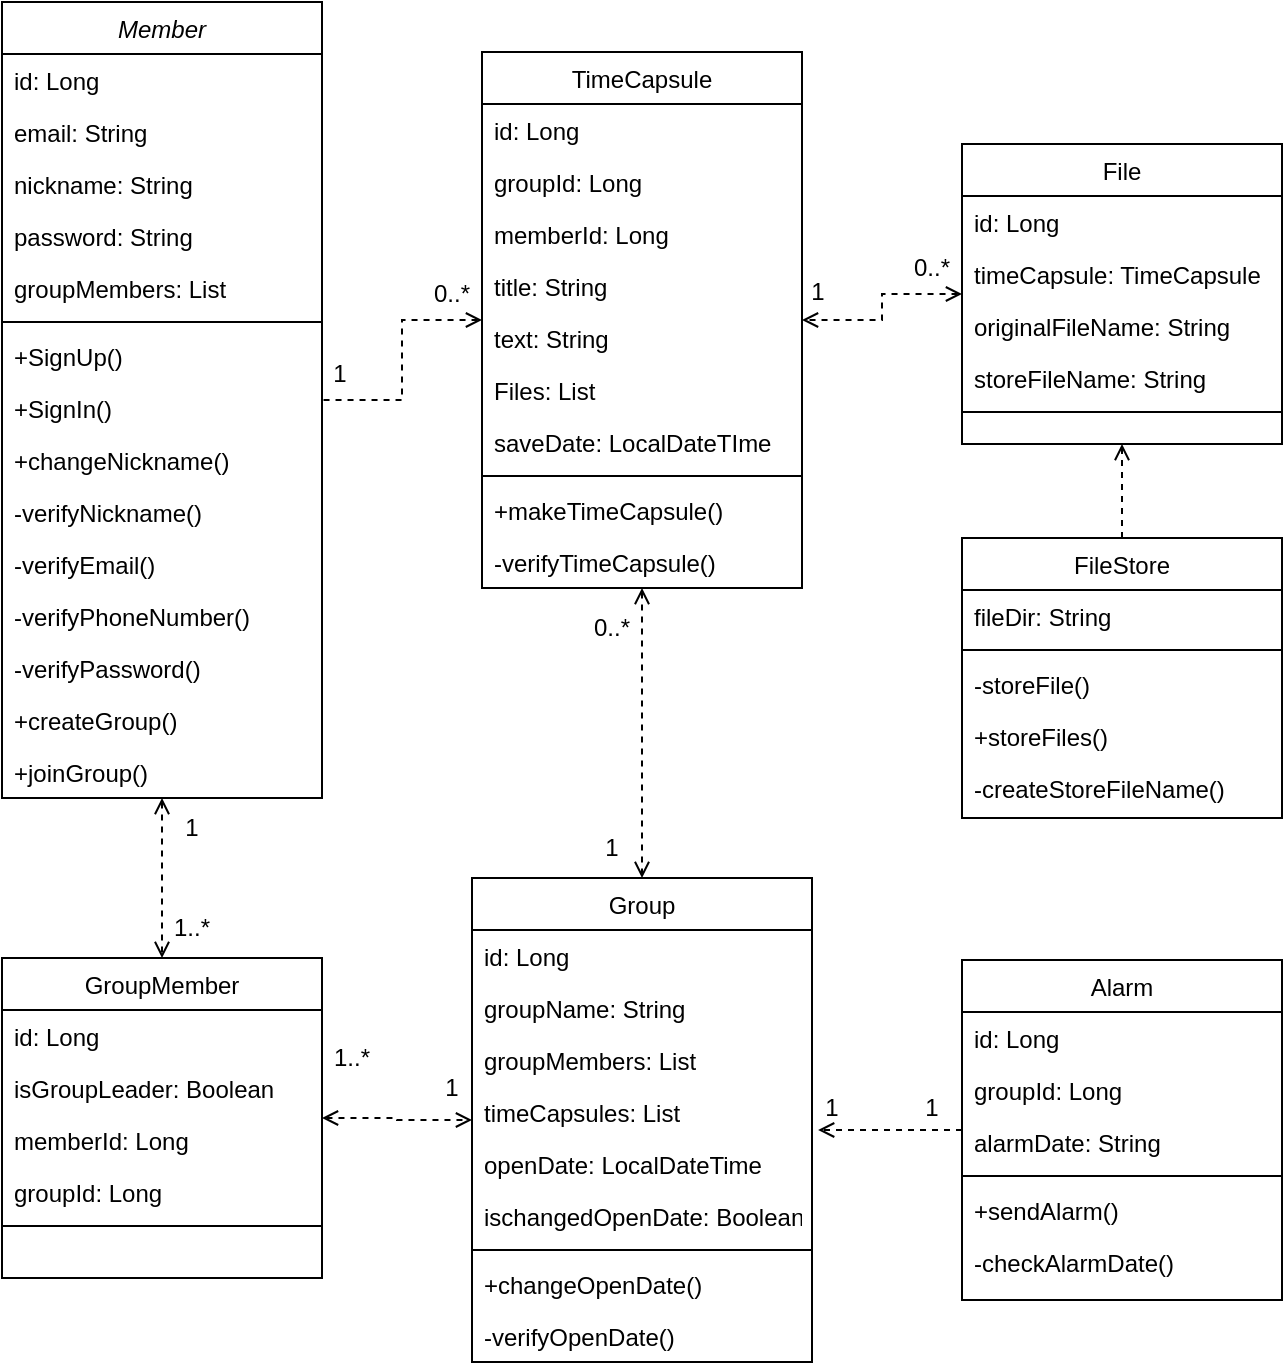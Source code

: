 <mxfile version="18.1.1" type="device"><diagram id="C5RBs43oDa-KdzZeNtuy" name="Page-1"><mxGraphModel dx="805" dy="785" grid="1" gridSize="10" guides="1" tooltips="1" connect="1" arrows="1" fold="1" page="1" pageScale="1" pageWidth="827" pageHeight="1169" background="#ffffff" math="0" shadow="0"><root><mxCell id="WIyWlLk6GJQsqaUBKTNV-0"/><mxCell id="WIyWlLk6GJQsqaUBKTNV-1" parent="WIyWlLk6GJQsqaUBKTNV-0"/><mxCell id="ffOqJV3YCzcdHmvTUYWu-55" style="edgeStyle=orthogonalEdgeStyle;rounded=0;orthogonalLoop=1;jettySize=auto;html=1;entryX=0.5;entryY=0;entryDx=0;entryDy=0;dashed=1;endArrow=open;endFill=0;startArrow=open;startFill=0;" parent="WIyWlLk6GJQsqaUBKTNV-1" source="zkfFHV4jXpPFQw0GAbJ--0" target="ffOqJV3YCzcdHmvTUYWu-41" edge="1"><mxGeometry relative="1" as="geometry"/></mxCell><mxCell id="zkfFHV4jXpPFQw0GAbJ--0" value="Member" style="swimlane;fontStyle=2;align=center;verticalAlign=top;childLayout=stackLayout;horizontal=1;startSize=26;horizontalStack=0;resizeParent=1;resizeLast=0;collapsible=1;marginBottom=0;rounded=0;shadow=0;strokeWidth=1;" parent="WIyWlLk6GJQsqaUBKTNV-1" vertex="1"><mxGeometry x="40" y="42" width="160" height="398" as="geometry"><mxRectangle x="230" y="140" width="160" height="26" as="alternateBounds"/></mxGeometry></mxCell><mxCell id="zkfFHV4jXpPFQw0GAbJ--1" value="id: Long" style="text;align=left;verticalAlign=top;spacingLeft=4;spacingRight=4;overflow=hidden;rotatable=0;points=[[0,0.5],[1,0.5]];portConstraint=eastwest;" parent="zkfFHV4jXpPFQw0GAbJ--0" vertex="1"><mxGeometry y="26" width="160" height="26" as="geometry"/></mxCell><mxCell id="zkfFHV4jXpPFQw0GAbJ--2" value="email: String" style="text;align=left;verticalAlign=top;spacingLeft=4;spacingRight=4;overflow=hidden;rotatable=0;points=[[0,0.5],[1,0.5]];portConstraint=eastwest;rounded=0;shadow=0;html=0;" parent="zkfFHV4jXpPFQw0GAbJ--0" vertex="1"><mxGeometry y="52" width="160" height="26" as="geometry"/></mxCell><mxCell id="zkfFHV4jXpPFQw0GAbJ--3" value="nickname: String" style="text;align=left;verticalAlign=top;spacingLeft=4;spacingRight=4;overflow=hidden;rotatable=0;points=[[0,0.5],[1,0.5]];portConstraint=eastwest;rounded=0;shadow=0;html=0;" parent="zkfFHV4jXpPFQw0GAbJ--0" vertex="1"><mxGeometry y="78" width="160" height="26" as="geometry"/></mxCell><mxCell id="ffOqJV3YCzcdHmvTUYWu-0" value="password: String" style="text;align=left;verticalAlign=top;spacingLeft=4;spacingRight=4;overflow=hidden;rotatable=0;points=[[0,0.5],[1,0.5]];portConstraint=eastwest;rounded=0;shadow=0;html=0;" parent="zkfFHV4jXpPFQw0GAbJ--0" vertex="1"><mxGeometry y="104" width="160" height="26" as="geometry"/></mxCell><mxCell id="ffOqJV3YCzcdHmvTUYWu-61" value="groupMembers: List" style="text;align=left;verticalAlign=top;spacingLeft=4;spacingRight=4;overflow=hidden;rotatable=0;points=[[0,0.5],[1,0.5]];portConstraint=eastwest;rounded=0;shadow=0;html=0;" parent="zkfFHV4jXpPFQw0GAbJ--0" vertex="1"><mxGeometry y="130" width="160" height="26" as="geometry"/></mxCell><mxCell id="zkfFHV4jXpPFQw0GAbJ--4" value="" style="line;html=1;strokeWidth=1;align=left;verticalAlign=middle;spacingTop=-1;spacingLeft=3;spacingRight=3;rotatable=0;labelPosition=right;points=[];portConstraint=eastwest;" parent="zkfFHV4jXpPFQw0GAbJ--0" vertex="1"><mxGeometry y="156" width="160" height="8" as="geometry"/></mxCell><mxCell id="zkfFHV4jXpPFQw0GAbJ--5" value="+SignUp()" style="text;align=left;verticalAlign=top;spacingLeft=4;spacingRight=4;overflow=hidden;rotatable=0;points=[[0,0.5],[1,0.5]];portConstraint=eastwest;" parent="zkfFHV4jXpPFQw0GAbJ--0" vertex="1"><mxGeometry y="164" width="160" height="26" as="geometry"/></mxCell><mxCell id="ffOqJV3YCzcdHmvTUYWu-1" value="+SignIn()" style="text;align=left;verticalAlign=top;spacingLeft=4;spacingRight=4;overflow=hidden;rotatable=0;points=[[0,0.5],[1,0.5]];portConstraint=eastwest;" parent="zkfFHV4jXpPFQw0GAbJ--0" vertex="1"><mxGeometry y="190" width="160" height="26" as="geometry"/></mxCell><mxCell id="ffOqJV3YCzcdHmvTUYWu-2" value="+changeNickname()" style="text;align=left;verticalAlign=top;spacingLeft=4;spacingRight=4;overflow=hidden;rotatable=0;points=[[0,0.5],[1,0.5]];portConstraint=eastwest;" parent="zkfFHV4jXpPFQw0GAbJ--0" vertex="1"><mxGeometry y="216" width="160" height="26" as="geometry"/></mxCell><mxCell id="ffOqJV3YCzcdHmvTUYWu-3" value="-verifyNickname()" style="text;align=left;verticalAlign=top;spacingLeft=4;spacingRight=4;overflow=hidden;rotatable=0;points=[[0,0.5],[1,0.5]];portConstraint=eastwest;" parent="zkfFHV4jXpPFQw0GAbJ--0" vertex="1"><mxGeometry y="242" width="160" height="26" as="geometry"/></mxCell><mxCell id="ffOqJV3YCzcdHmvTUYWu-4" value="-verifyEmail()" style="text;align=left;verticalAlign=top;spacingLeft=4;spacingRight=4;overflow=hidden;rotatable=0;points=[[0,0.5],[1,0.5]];portConstraint=eastwest;" parent="zkfFHV4jXpPFQw0GAbJ--0" vertex="1"><mxGeometry y="268" width="160" height="26" as="geometry"/></mxCell><mxCell id="ffOqJV3YCzcdHmvTUYWu-5" value="-verifyPhoneNumber()" style="text;align=left;verticalAlign=top;spacingLeft=4;spacingRight=4;overflow=hidden;rotatable=0;points=[[0,0.5],[1,0.5]];portConstraint=eastwest;" parent="zkfFHV4jXpPFQw0GAbJ--0" vertex="1"><mxGeometry y="294" width="160" height="26" as="geometry"/></mxCell><mxCell id="ffOqJV3YCzcdHmvTUYWu-6" value="-verifyPassword()" style="text;align=left;verticalAlign=top;spacingLeft=4;spacingRight=4;overflow=hidden;rotatable=0;points=[[0,0.5],[1,0.5]];portConstraint=eastwest;" parent="zkfFHV4jXpPFQw0GAbJ--0" vertex="1"><mxGeometry y="320" width="160" height="26" as="geometry"/></mxCell><mxCell id="ffOqJV3YCzcdHmvTUYWu-7" value="+createGroup()" style="text;align=left;verticalAlign=top;spacingLeft=4;spacingRight=4;overflow=hidden;rotatable=0;points=[[0,0.5],[1,0.5]];portConstraint=eastwest;" parent="zkfFHV4jXpPFQw0GAbJ--0" vertex="1"><mxGeometry y="346" width="160" height="26" as="geometry"/></mxCell><mxCell id="ffOqJV3YCzcdHmvTUYWu-8" value="+joinGroup()" style="text;align=left;verticalAlign=top;spacingLeft=4;spacingRight=4;overflow=hidden;rotatable=0;points=[[0,0.5],[1,0.5]];portConstraint=eastwest;" parent="zkfFHV4jXpPFQw0GAbJ--0" vertex="1"><mxGeometry y="372" width="160" height="26" as="geometry"/></mxCell><mxCell id="ffOqJV3YCzcdHmvTUYWu-38" style="edgeStyle=orthogonalEdgeStyle;rounded=0;orthogonalLoop=1;jettySize=auto;html=1;dashed=1;endArrow=none;endFill=0;startArrow=open;startFill=0;" parent="WIyWlLk6GJQsqaUBKTNV-1" source="zkfFHV4jXpPFQw0GAbJ--17" target="zkfFHV4jXpPFQw0GAbJ--0" edge="1"><mxGeometry relative="1" as="geometry"/></mxCell><mxCell id="ffOqJV3YCzcdHmvTUYWu-58" style="edgeStyle=orthogonalEdgeStyle;rounded=0;orthogonalLoop=1;jettySize=auto;html=1;entryX=0.5;entryY=0;entryDx=0;entryDy=0;dashed=1;endArrow=open;endFill=0;startArrow=open;startFill=0;" parent="WIyWlLk6GJQsqaUBKTNV-1" source="zkfFHV4jXpPFQw0GAbJ--17" target="ffOqJV3YCzcdHmvTUYWu-50" edge="1"><mxGeometry relative="1" as="geometry"/></mxCell><mxCell id="zkfFHV4jXpPFQw0GAbJ--17" value="TimeCapsule" style="swimlane;fontStyle=0;align=center;verticalAlign=top;childLayout=stackLayout;horizontal=1;startSize=26;horizontalStack=0;resizeParent=1;resizeLast=0;collapsible=1;marginBottom=0;rounded=0;shadow=0;strokeWidth=1;" parent="WIyWlLk6GJQsqaUBKTNV-1" vertex="1"><mxGeometry x="280" y="67" width="160" height="268" as="geometry"><mxRectangle x="550" y="140" width="160" height="26" as="alternateBounds"/></mxGeometry></mxCell><mxCell id="zkfFHV4jXpPFQw0GAbJ--18" value="id: Long" style="text;align=left;verticalAlign=top;spacingLeft=4;spacingRight=4;overflow=hidden;rotatable=0;points=[[0,0.5],[1,0.5]];portConstraint=eastwest;" parent="zkfFHV4jXpPFQw0GAbJ--17" vertex="1"><mxGeometry y="26" width="160" height="26" as="geometry"/></mxCell><mxCell id="zkfFHV4jXpPFQw0GAbJ--19" value="groupId: Long" style="text;align=left;verticalAlign=top;spacingLeft=4;spacingRight=4;overflow=hidden;rotatable=0;points=[[0,0.5],[1,0.5]];portConstraint=eastwest;rounded=0;shadow=0;html=0;" parent="zkfFHV4jXpPFQw0GAbJ--17" vertex="1"><mxGeometry y="52" width="160" height="26" as="geometry"/></mxCell><mxCell id="ffOqJV3YCzcdHmvTUYWu-64" value="memberId: Long" style="text;align=left;verticalAlign=top;spacingLeft=4;spacingRight=4;overflow=hidden;rotatable=0;points=[[0,0.5],[1,0.5]];portConstraint=eastwest;rounded=0;shadow=0;html=0;" parent="zkfFHV4jXpPFQw0GAbJ--17" vertex="1"><mxGeometry y="78" width="160" height="26" as="geometry"/></mxCell><mxCell id="g9qTRpXNtos-qQ91HcPx-0" value="title: String" style="text;align=left;verticalAlign=top;spacingLeft=4;spacingRight=4;overflow=hidden;rotatable=0;points=[[0,0.5],[1,0.5]];portConstraint=eastwest;rounded=0;shadow=0;html=0;" parent="zkfFHV4jXpPFQw0GAbJ--17" vertex="1"><mxGeometry y="104" width="160" height="26" as="geometry"/></mxCell><mxCell id="zkfFHV4jXpPFQw0GAbJ--20" value="text: String" style="text;align=left;verticalAlign=top;spacingLeft=4;spacingRight=4;overflow=hidden;rotatable=0;points=[[0,0.5],[1,0.5]];portConstraint=eastwest;rounded=0;shadow=0;html=0;" parent="zkfFHV4jXpPFQw0GAbJ--17" vertex="1"><mxGeometry y="130" width="160" height="26" as="geometry"/></mxCell><mxCell id="zkfFHV4jXpPFQw0GAbJ--21" value="Files: List" style="text;align=left;verticalAlign=top;spacingLeft=4;spacingRight=4;overflow=hidden;rotatable=0;points=[[0,0.5],[1,0.5]];portConstraint=eastwest;rounded=0;shadow=0;html=0;" parent="zkfFHV4jXpPFQw0GAbJ--17" vertex="1"><mxGeometry y="156" width="160" height="26" as="geometry"/></mxCell><mxCell id="zkfFHV4jXpPFQw0GAbJ--22" value="saveDate: LocalDateTIme" style="text;align=left;verticalAlign=top;spacingLeft=4;spacingRight=4;overflow=hidden;rotatable=0;points=[[0,0.5],[1,0.5]];portConstraint=eastwest;rounded=0;shadow=0;html=0;" parent="zkfFHV4jXpPFQw0GAbJ--17" vertex="1"><mxGeometry y="182" width="160" height="26" as="geometry"/></mxCell><mxCell id="zkfFHV4jXpPFQw0GAbJ--23" value="" style="line;html=1;strokeWidth=1;align=left;verticalAlign=middle;spacingTop=-1;spacingLeft=3;spacingRight=3;rotatable=0;labelPosition=right;points=[];portConstraint=eastwest;" parent="zkfFHV4jXpPFQw0GAbJ--17" vertex="1"><mxGeometry y="208" width="160" height="8" as="geometry"/></mxCell><mxCell id="zkfFHV4jXpPFQw0GAbJ--24" value="+makeTimeCapsule()" style="text;align=left;verticalAlign=top;spacingLeft=4;spacingRight=4;overflow=hidden;rotatable=0;points=[[0,0.5],[1,0.5]];portConstraint=eastwest;" parent="zkfFHV4jXpPFQw0GAbJ--17" vertex="1"><mxGeometry y="216" width="160" height="26" as="geometry"/></mxCell><mxCell id="zkfFHV4jXpPFQw0GAbJ--25" value="-verifyTimeCapsule()" style="text;align=left;verticalAlign=top;spacingLeft=4;spacingRight=4;overflow=hidden;rotatable=0;points=[[0,0.5],[1,0.5]];portConstraint=eastwest;" parent="zkfFHV4jXpPFQw0GAbJ--17" vertex="1"><mxGeometry y="242" width="160" height="26" as="geometry"/></mxCell><mxCell id="ffOqJV3YCzcdHmvTUYWu-34" style="edgeStyle=orthogonalEdgeStyle;rounded=0;orthogonalLoop=1;jettySize=auto;html=1;dashed=1;endArrow=open;endFill=0;startArrow=open;startFill=0;" parent="WIyWlLk6GJQsqaUBKTNV-1" source="ffOqJV3YCzcdHmvTUYWu-9" target="zkfFHV4jXpPFQw0GAbJ--17" edge="1"><mxGeometry relative="1" as="geometry"/></mxCell><mxCell id="ffOqJV3YCzcdHmvTUYWu-9" value="File" style="swimlane;fontStyle=0;align=center;verticalAlign=top;childLayout=stackLayout;horizontal=1;startSize=26;horizontalStack=0;resizeParent=1;resizeLast=0;collapsible=1;marginBottom=0;rounded=0;shadow=0;strokeWidth=1;" parent="WIyWlLk6GJQsqaUBKTNV-1" vertex="1"><mxGeometry x="520" y="113" width="160" height="150" as="geometry"><mxRectangle x="550" y="140" width="160" height="26" as="alternateBounds"/></mxGeometry></mxCell><mxCell id="ffOqJV3YCzcdHmvTUYWu-10" value="id: Long" style="text;align=left;verticalAlign=top;spacingLeft=4;spacingRight=4;overflow=hidden;rotatable=0;points=[[0,0.5],[1,0.5]];portConstraint=eastwest;" parent="ffOqJV3YCzcdHmvTUYWu-9" vertex="1"><mxGeometry y="26" width="160" height="26" as="geometry"/></mxCell><mxCell id="ffOqJV3YCzcdHmvTUYWu-11" value="timeCapsule: TimeCapsule" style="text;align=left;verticalAlign=top;spacingLeft=4;spacingRight=4;overflow=hidden;rotatable=0;points=[[0,0.5],[1,0.5]];portConstraint=eastwest;rounded=0;shadow=0;html=0;" parent="ffOqJV3YCzcdHmvTUYWu-9" vertex="1"><mxGeometry y="52" width="160" height="26" as="geometry"/></mxCell><mxCell id="ffOqJV3YCzcdHmvTUYWu-12" value="originalFileName: String" style="text;align=left;verticalAlign=top;spacingLeft=4;spacingRight=4;overflow=hidden;rotatable=0;points=[[0,0.5],[1,0.5]];portConstraint=eastwest;rounded=0;shadow=0;html=0;" parent="ffOqJV3YCzcdHmvTUYWu-9" vertex="1"><mxGeometry y="78" width="160" height="26" as="geometry"/></mxCell><mxCell id="ffOqJV3YCzcdHmvTUYWu-13" value="storeFileName: String" style="text;align=left;verticalAlign=top;spacingLeft=4;spacingRight=4;overflow=hidden;rotatable=0;points=[[0,0.5],[1,0.5]];portConstraint=eastwest;rounded=0;shadow=0;html=0;" parent="ffOqJV3YCzcdHmvTUYWu-9" vertex="1"><mxGeometry y="104" width="160" height="26" as="geometry"/></mxCell><mxCell id="ffOqJV3YCzcdHmvTUYWu-15" value="" style="line;html=1;strokeWidth=1;align=left;verticalAlign=middle;spacingTop=-1;spacingLeft=3;spacingRight=3;rotatable=0;labelPosition=right;points=[];portConstraint=eastwest;" parent="ffOqJV3YCzcdHmvTUYWu-9" vertex="1"><mxGeometry y="130" width="160" height="8" as="geometry"/></mxCell><mxCell id="ffOqJV3YCzcdHmvTUYWu-27" style="edgeStyle=orthogonalEdgeStyle;rounded=0;orthogonalLoop=1;jettySize=auto;html=1;entryX=0.5;entryY=1;entryDx=0;entryDy=0;dashed=1;endArrow=open;endFill=0;" parent="WIyWlLk6GJQsqaUBKTNV-1" source="ffOqJV3YCzcdHmvTUYWu-18" target="ffOqJV3YCzcdHmvTUYWu-9" edge="1"><mxGeometry relative="1" as="geometry"/></mxCell><mxCell id="ffOqJV3YCzcdHmvTUYWu-18" value="FileStore" style="swimlane;fontStyle=0;align=center;verticalAlign=top;childLayout=stackLayout;horizontal=1;startSize=26;horizontalStack=0;resizeParent=1;resizeLast=0;collapsible=1;marginBottom=0;rounded=0;shadow=0;strokeWidth=1;" parent="WIyWlLk6GJQsqaUBKTNV-1" vertex="1"><mxGeometry x="520" y="310" width="160" height="140" as="geometry"><mxRectangle x="550" y="140" width="160" height="26" as="alternateBounds"/></mxGeometry></mxCell><mxCell id="ffOqJV3YCzcdHmvTUYWu-19" value="fileDir: String" style="text;align=left;verticalAlign=top;spacingLeft=4;spacingRight=4;overflow=hidden;rotatable=0;points=[[0,0.5],[1,0.5]];portConstraint=eastwest;" parent="ffOqJV3YCzcdHmvTUYWu-18" vertex="1"><mxGeometry y="26" width="160" height="26" as="geometry"/></mxCell><mxCell id="ffOqJV3YCzcdHmvTUYWu-23" value="" style="line;html=1;strokeWidth=1;align=left;verticalAlign=middle;spacingTop=-1;spacingLeft=3;spacingRight=3;rotatable=0;labelPosition=right;points=[];portConstraint=eastwest;" parent="ffOqJV3YCzcdHmvTUYWu-18" vertex="1"><mxGeometry y="52" width="160" height="8" as="geometry"/></mxCell><mxCell id="ffOqJV3YCzcdHmvTUYWu-24" value="-storeFile()" style="text;align=left;verticalAlign=top;spacingLeft=4;spacingRight=4;overflow=hidden;rotatable=0;points=[[0,0.5],[1,0.5]];portConstraint=eastwest;" parent="ffOqJV3YCzcdHmvTUYWu-18" vertex="1"><mxGeometry y="60" width="160" height="26" as="geometry"/></mxCell><mxCell id="ffOqJV3YCzcdHmvTUYWu-25" value="+storeFiles()" style="text;align=left;verticalAlign=top;spacingLeft=4;spacingRight=4;overflow=hidden;rotatable=0;points=[[0,0.5],[1,0.5]];portConstraint=eastwest;" parent="ffOqJV3YCzcdHmvTUYWu-18" vertex="1"><mxGeometry y="86" width="160" height="26" as="geometry"/></mxCell><mxCell id="ffOqJV3YCzcdHmvTUYWu-26" value="-createStoreFileName()" style="text;align=left;verticalAlign=top;spacingLeft=4;spacingRight=4;overflow=hidden;rotatable=0;points=[[0,0.5],[1,0.5]];portConstraint=eastwest;" parent="ffOqJV3YCzcdHmvTUYWu-18" vertex="1"><mxGeometry y="112" width="160" height="26" as="geometry"/></mxCell><mxCell id="ffOqJV3YCzcdHmvTUYWu-35" value="1" style="text;html=1;strokeColor=none;fillColor=none;align=center;verticalAlign=middle;whiteSpace=wrap;rounded=0;" parent="WIyWlLk6GJQsqaUBKTNV-1" vertex="1"><mxGeometry x="433" y="172" width="30" height="30" as="geometry"/></mxCell><mxCell id="ffOqJV3YCzcdHmvTUYWu-36" value="0..*" style="text;html=1;strokeColor=none;fillColor=none;align=center;verticalAlign=middle;whiteSpace=wrap;rounded=0;" parent="WIyWlLk6GJQsqaUBKTNV-1" vertex="1"><mxGeometry x="490" y="160" width="30" height="30" as="geometry"/></mxCell><mxCell id="ffOqJV3YCzcdHmvTUYWu-39" value="1" style="text;html=1;strokeColor=none;fillColor=none;align=center;verticalAlign=middle;whiteSpace=wrap;rounded=0;" parent="WIyWlLk6GJQsqaUBKTNV-1" vertex="1"><mxGeometry x="194" y="213" width="30" height="30" as="geometry"/></mxCell><mxCell id="ffOqJV3YCzcdHmvTUYWu-40" value="0..*" style="text;html=1;strokeColor=none;fillColor=none;align=center;verticalAlign=middle;whiteSpace=wrap;rounded=0;" parent="WIyWlLk6GJQsqaUBKTNV-1" vertex="1"><mxGeometry x="250" y="173" width="30" height="30" as="geometry"/></mxCell><mxCell id="ffOqJV3YCzcdHmvTUYWu-63" style="edgeStyle=orthogonalEdgeStyle;rounded=0;orthogonalLoop=1;jettySize=auto;html=1;dashed=1;startArrow=open;startFill=0;endArrow=open;endFill=0;" parent="WIyWlLk6GJQsqaUBKTNV-1" source="ffOqJV3YCzcdHmvTUYWu-41" target="ffOqJV3YCzcdHmvTUYWu-50" edge="1"><mxGeometry relative="1" as="geometry"/></mxCell><mxCell id="ffOqJV3YCzcdHmvTUYWu-41" value="GroupMember" style="swimlane;fontStyle=0;align=center;verticalAlign=top;childLayout=stackLayout;horizontal=1;startSize=26;horizontalStack=0;resizeParent=1;resizeLast=0;collapsible=1;marginBottom=0;rounded=0;shadow=0;strokeWidth=1;" parent="WIyWlLk6GJQsqaUBKTNV-1" vertex="1"><mxGeometry x="40" y="520" width="160" height="160" as="geometry"><mxRectangle x="550" y="140" width="160" height="26" as="alternateBounds"/></mxGeometry></mxCell><mxCell id="ffOqJV3YCzcdHmvTUYWu-42" value="id: Long" style="text;align=left;verticalAlign=top;spacingLeft=4;spacingRight=4;overflow=hidden;rotatable=0;points=[[0,0.5],[1,0.5]];portConstraint=eastwest;" parent="ffOqJV3YCzcdHmvTUYWu-41" vertex="1"><mxGeometry y="26" width="160" height="26" as="geometry"/></mxCell><mxCell id="5vvrsCJXbFDuioeFzRH3-0" value="isGroupLeader: Boolean" style="text;align=left;verticalAlign=top;spacingLeft=4;spacingRight=4;overflow=hidden;rotatable=0;points=[[0,0.5],[1,0.5]];portConstraint=eastwest;" vertex="1" parent="ffOqJV3YCzcdHmvTUYWu-41"><mxGeometry y="52" width="160" height="26" as="geometry"/></mxCell><mxCell id="ffOqJV3YCzcdHmvTUYWu-43" value="memberId: Long" style="text;align=left;verticalAlign=top;spacingLeft=4;spacingRight=4;overflow=hidden;rotatable=0;points=[[0,0.5],[1,0.5]];portConstraint=eastwest;rounded=0;shadow=0;html=0;" parent="ffOqJV3YCzcdHmvTUYWu-41" vertex="1"><mxGeometry y="78" width="160" height="26" as="geometry"/></mxCell><mxCell id="ffOqJV3YCzcdHmvTUYWu-44" value="groupId: Long" style="text;align=left;verticalAlign=top;spacingLeft=4;spacingRight=4;overflow=hidden;rotatable=0;points=[[0,0.5],[1,0.5]];portConstraint=eastwest;rounded=0;shadow=0;html=0;" parent="ffOqJV3YCzcdHmvTUYWu-41" vertex="1"><mxGeometry y="104" width="160" height="26" as="geometry"/></mxCell><mxCell id="ffOqJV3YCzcdHmvTUYWu-47" value="" style="line;html=1;strokeWidth=1;align=left;verticalAlign=middle;spacingTop=-1;spacingLeft=3;spacingRight=3;rotatable=0;labelPosition=right;points=[];portConstraint=eastwest;" parent="ffOqJV3YCzcdHmvTUYWu-41" vertex="1"><mxGeometry y="130" width="160" height="8" as="geometry"/></mxCell><mxCell id="ffOqJV3YCzcdHmvTUYWu-50" value="Group" style="swimlane;fontStyle=0;align=center;verticalAlign=top;childLayout=stackLayout;horizontal=1;startSize=26;horizontalStack=0;resizeParent=1;resizeLast=0;collapsible=1;marginBottom=0;rounded=0;shadow=0;strokeWidth=1;" parent="WIyWlLk6GJQsqaUBKTNV-1" vertex="1"><mxGeometry x="275" y="480" width="170" height="242" as="geometry"><mxRectangle x="550" y="140" width="160" height="26" as="alternateBounds"/></mxGeometry></mxCell><mxCell id="ffOqJV3YCzcdHmvTUYWu-51" value="id: Long" style="text;align=left;verticalAlign=top;spacingLeft=4;spacingRight=4;overflow=hidden;rotatable=0;points=[[0,0.5],[1,0.5]];portConstraint=eastwest;" parent="ffOqJV3YCzcdHmvTUYWu-50" vertex="1"><mxGeometry y="26" width="170" height="26" as="geometry"/></mxCell><mxCell id="5vvrsCJXbFDuioeFzRH3-1" value="groupName: String" style="text;align=left;verticalAlign=top;spacingLeft=4;spacingRight=4;overflow=hidden;rotatable=0;points=[[0,0.5],[1,0.5]];portConstraint=eastwest;" vertex="1" parent="ffOqJV3YCzcdHmvTUYWu-50"><mxGeometry y="52" width="170" height="26" as="geometry"/></mxCell><mxCell id="ffOqJV3YCzcdHmvTUYWu-52" value="groupMembers: List" style="text;align=left;verticalAlign=top;spacingLeft=4;spacingRight=4;overflow=hidden;rotatable=0;points=[[0,0.5],[1,0.5]];portConstraint=eastwest;rounded=0;shadow=0;html=0;" parent="ffOqJV3YCzcdHmvTUYWu-50" vertex="1"><mxGeometry y="78" width="170" height="26" as="geometry"/></mxCell><mxCell id="ffOqJV3YCzcdHmvTUYWu-53" value="timeCapsules: List&#10;" style="text;align=left;verticalAlign=top;spacingLeft=4;spacingRight=4;overflow=hidden;rotatable=0;points=[[0,0.5],[1,0.5]];portConstraint=eastwest;rounded=0;shadow=0;html=0;" parent="ffOqJV3YCzcdHmvTUYWu-50" vertex="1"><mxGeometry y="104" width="170" height="26" as="geometry"/></mxCell><mxCell id="ffOqJV3YCzcdHmvTUYWu-66" value="openDate: LocalDateTime" style="text;align=left;verticalAlign=top;spacingLeft=4;spacingRight=4;overflow=hidden;rotatable=0;points=[[0,0.5],[1,0.5]];portConstraint=eastwest;rounded=0;shadow=0;html=0;" parent="ffOqJV3YCzcdHmvTUYWu-50" vertex="1"><mxGeometry y="130" width="170" height="26" as="geometry"/></mxCell><mxCell id="ffOqJV3YCzcdHmvTUYWu-67" value="ischangedOpenDate: Boolean" style="text;align=left;verticalAlign=top;spacingLeft=4;spacingRight=4;overflow=hidden;rotatable=0;points=[[0,0.5],[1,0.5]];portConstraint=eastwest;rounded=0;shadow=0;html=0;" parent="ffOqJV3YCzcdHmvTUYWu-50" vertex="1"><mxGeometry y="156" width="170" height="26" as="geometry"/></mxCell><mxCell id="ffOqJV3YCzcdHmvTUYWu-54" value="" style="line;html=1;strokeWidth=1;align=left;verticalAlign=middle;spacingTop=-1;spacingLeft=3;spacingRight=3;rotatable=0;labelPosition=right;points=[];portConstraint=eastwest;" parent="ffOqJV3YCzcdHmvTUYWu-50" vertex="1"><mxGeometry y="182" width="170" height="8" as="geometry"/></mxCell><mxCell id="ffOqJV3YCzcdHmvTUYWu-68" value="+changeOpenDate()" style="text;align=left;verticalAlign=top;spacingLeft=4;spacingRight=4;overflow=hidden;rotatable=0;points=[[0,0.5],[1,0.5]];portConstraint=eastwest;rounded=0;shadow=0;html=0;" parent="ffOqJV3YCzcdHmvTUYWu-50" vertex="1"><mxGeometry y="190" width="170" height="26" as="geometry"/></mxCell><mxCell id="ffOqJV3YCzcdHmvTUYWu-69" value="-verifyOpenDate()" style="text;align=left;verticalAlign=top;spacingLeft=4;spacingRight=4;overflow=hidden;rotatable=0;points=[[0,0.5],[1,0.5]];portConstraint=eastwest;rounded=0;shadow=0;html=0;" parent="ffOqJV3YCzcdHmvTUYWu-50" vertex="1"><mxGeometry y="216" width="170" height="26" as="geometry"/></mxCell><mxCell id="ffOqJV3YCzcdHmvTUYWu-56" value="1" style="text;html=1;strokeColor=none;fillColor=none;align=center;verticalAlign=middle;whiteSpace=wrap;rounded=0;" parent="WIyWlLk6GJQsqaUBKTNV-1" vertex="1"><mxGeometry x="120" y="440" width="30" height="30" as="geometry"/></mxCell><mxCell id="ffOqJV3YCzcdHmvTUYWu-57" value="1..*" style="text;html=1;strokeColor=none;fillColor=none;align=center;verticalAlign=middle;whiteSpace=wrap;rounded=0;" parent="WIyWlLk6GJQsqaUBKTNV-1" vertex="1"><mxGeometry x="120" y="490" width="30" height="30" as="geometry"/></mxCell><mxCell id="ffOqJV3YCzcdHmvTUYWu-59" value="1" style="text;html=1;strokeColor=none;fillColor=none;align=center;verticalAlign=middle;whiteSpace=wrap;rounded=0;" parent="WIyWlLk6GJQsqaUBKTNV-1" vertex="1"><mxGeometry x="330" y="450" width="30" height="30" as="geometry"/></mxCell><mxCell id="ffOqJV3YCzcdHmvTUYWu-60" value="0..*" style="text;html=1;strokeColor=none;fillColor=none;align=center;verticalAlign=middle;whiteSpace=wrap;rounded=0;" parent="WIyWlLk6GJQsqaUBKTNV-1" vertex="1"><mxGeometry x="330" y="340" width="30" height="30" as="geometry"/></mxCell><mxCell id="ffOqJV3YCzcdHmvTUYWu-70" value="1..*" style="text;html=1;strokeColor=none;fillColor=none;align=center;verticalAlign=middle;whiteSpace=wrap;rounded=0;" parent="WIyWlLk6GJQsqaUBKTNV-1" vertex="1"><mxGeometry x="200" y="555" width="30" height="30" as="geometry"/></mxCell><mxCell id="ffOqJV3YCzcdHmvTUYWu-71" value="1" style="text;html=1;strokeColor=none;fillColor=none;align=center;verticalAlign=middle;whiteSpace=wrap;rounded=0;" parent="WIyWlLk6GJQsqaUBKTNV-1" vertex="1"><mxGeometry x="250" y="570" width="30" height="30" as="geometry"/></mxCell><mxCell id="ffOqJV3YCzcdHmvTUYWu-80" style="edgeStyle=orthogonalEdgeStyle;rounded=0;orthogonalLoop=1;jettySize=auto;html=1;entryX=1.018;entryY=-0.154;entryDx=0;entryDy=0;entryPerimeter=0;dashed=1;startArrow=none;startFill=0;endArrow=open;endFill=0;" parent="WIyWlLk6GJQsqaUBKTNV-1" source="ffOqJV3YCzcdHmvTUYWu-72" target="ffOqJV3YCzcdHmvTUYWu-66" edge="1"><mxGeometry relative="1" as="geometry"/></mxCell><mxCell id="ffOqJV3YCzcdHmvTUYWu-72" value="Alarm" style="swimlane;fontStyle=0;align=center;verticalAlign=top;childLayout=stackLayout;horizontal=1;startSize=26;horizontalStack=0;resizeParent=1;resizeLast=0;collapsible=1;marginBottom=0;rounded=0;shadow=0;strokeWidth=1;" parent="WIyWlLk6GJQsqaUBKTNV-1" vertex="1"><mxGeometry x="520" y="521" width="160" height="170" as="geometry"><mxRectangle x="550" y="140" width="160" height="26" as="alternateBounds"/></mxGeometry></mxCell><mxCell id="ffOqJV3YCzcdHmvTUYWu-73" value="id: Long" style="text;align=left;verticalAlign=top;spacingLeft=4;spacingRight=4;overflow=hidden;rotatable=0;points=[[0,0.5],[1,0.5]];portConstraint=eastwest;" parent="ffOqJV3YCzcdHmvTUYWu-72" vertex="1"><mxGeometry y="26" width="160" height="26" as="geometry"/></mxCell><mxCell id="ffOqJV3YCzcdHmvTUYWu-78" value="groupId: Long" style="text;align=left;verticalAlign=top;spacingLeft=4;spacingRight=4;overflow=hidden;rotatable=0;points=[[0,0.5],[1,0.5]];portConstraint=eastwest;" parent="ffOqJV3YCzcdHmvTUYWu-72" vertex="1"><mxGeometry y="52" width="160" height="26" as="geometry"/></mxCell><mxCell id="ffOqJV3YCzcdHmvTUYWu-79" value="alarmDate: String" style="text;align=left;verticalAlign=top;spacingLeft=4;spacingRight=4;overflow=hidden;rotatable=0;points=[[0,0.5],[1,0.5]];portConstraint=eastwest;" parent="ffOqJV3YCzcdHmvTUYWu-72" vertex="1"><mxGeometry y="78" width="160" height="26" as="geometry"/></mxCell><mxCell id="ffOqJV3YCzcdHmvTUYWu-74" value="" style="line;html=1;strokeWidth=1;align=left;verticalAlign=middle;spacingTop=-1;spacingLeft=3;spacingRight=3;rotatable=0;labelPosition=right;points=[];portConstraint=eastwest;" parent="ffOqJV3YCzcdHmvTUYWu-72" vertex="1"><mxGeometry y="104" width="160" height="8" as="geometry"/></mxCell><mxCell id="ffOqJV3YCzcdHmvTUYWu-75" value="+sendAlarm()" style="text;align=left;verticalAlign=top;spacingLeft=4;spacingRight=4;overflow=hidden;rotatable=0;points=[[0,0.5],[1,0.5]];portConstraint=eastwest;" parent="ffOqJV3YCzcdHmvTUYWu-72" vertex="1"><mxGeometry y="112" width="160" height="26" as="geometry"/></mxCell><mxCell id="ffOqJV3YCzcdHmvTUYWu-76" value="-checkAlarmDate()" style="text;align=left;verticalAlign=top;spacingLeft=4;spacingRight=4;overflow=hidden;rotatable=0;points=[[0,0.5],[1,0.5]];portConstraint=eastwest;" parent="ffOqJV3YCzcdHmvTUYWu-72" vertex="1"><mxGeometry y="138" width="160" height="26" as="geometry"/></mxCell><mxCell id="ffOqJV3YCzcdHmvTUYWu-81" value="1" style="text;html=1;strokeColor=none;fillColor=none;align=center;verticalAlign=middle;whiteSpace=wrap;rounded=0;" parent="WIyWlLk6GJQsqaUBKTNV-1" vertex="1"><mxGeometry x="490" y="580" width="30" height="30" as="geometry"/></mxCell><mxCell id="ffOqJV3YCzcdHmvTUYWu-82" value="1" style="text;html=1;strokeColor=none;fillColor=none;align=center;verticalAlign=middle;whiteSpace=wrap;rounded=0;" parent="WIyWlLk6GJQsqaUBKTNV-1" vertex="1"><mxGeometry x="440" y="580" width="30" height="30" as="geometry"/></mxCell></root></mxGraphModel></diagram></mxfile>